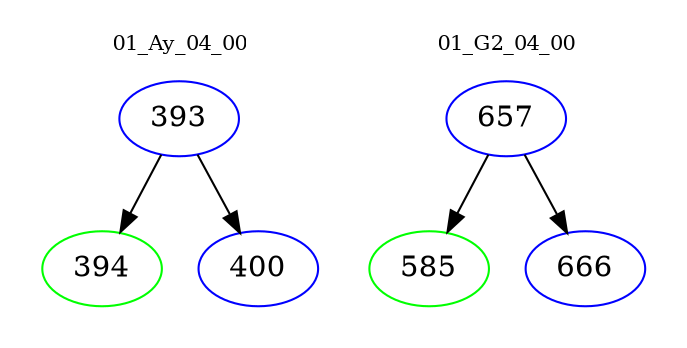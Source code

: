 digraph{
subgraph cluster_0 {
color = white
label = "01_Ay_04_00";
fontsize=10;
T0_393 [label="393", color="blue"]
T0_393 -> T0_394 [color="black"]
T0_394 [label="394", color="green"]
T0_393 -> T0_400 [color="black"]
T0_400 [label="400", color="blue"]
}
subgraph cluster_1 {
color = white
label = "01_G2_04_00";
fontsize=10;
T1_657 [label="657", color="blue"]
T1_657 -> T1_585 [color="black"]
T1_585 [label="585", color="green"]
T1_657 -> T1_666 [color="black"]
T1_666 [label="666", color="blue"]
}
}
